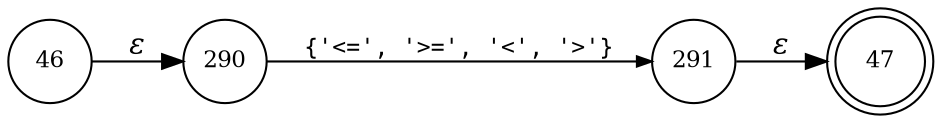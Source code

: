 digraph ATN {
rankdir=LR;
s47[fontsize=11, label="47", shape=doublecircle, fixedsize=true, width=.6];
s290[fontsize=11,label="290", shape=circle, fixedsize=true, width=.55, peripheries=1];
s291[fontsize=11,label="291", shape=circle, fixedsize=true, width=.55, peripheries=1];
s46[fontsize=11,label="46", shape=circle, fixedsize=true, width=.55, peripheries=1];
s46 -> s290 [fontname="Times-Italic", label="&epsilon;"];
s290 -> s291 [fontsize=11, fontname="Courier", arrowsize=.7, label = "{'<=', '>=', '<', '>'}", arrowhead = normal];
s291 -> s47 [fontname="Times-Italic", label="&epsilon;"];
}